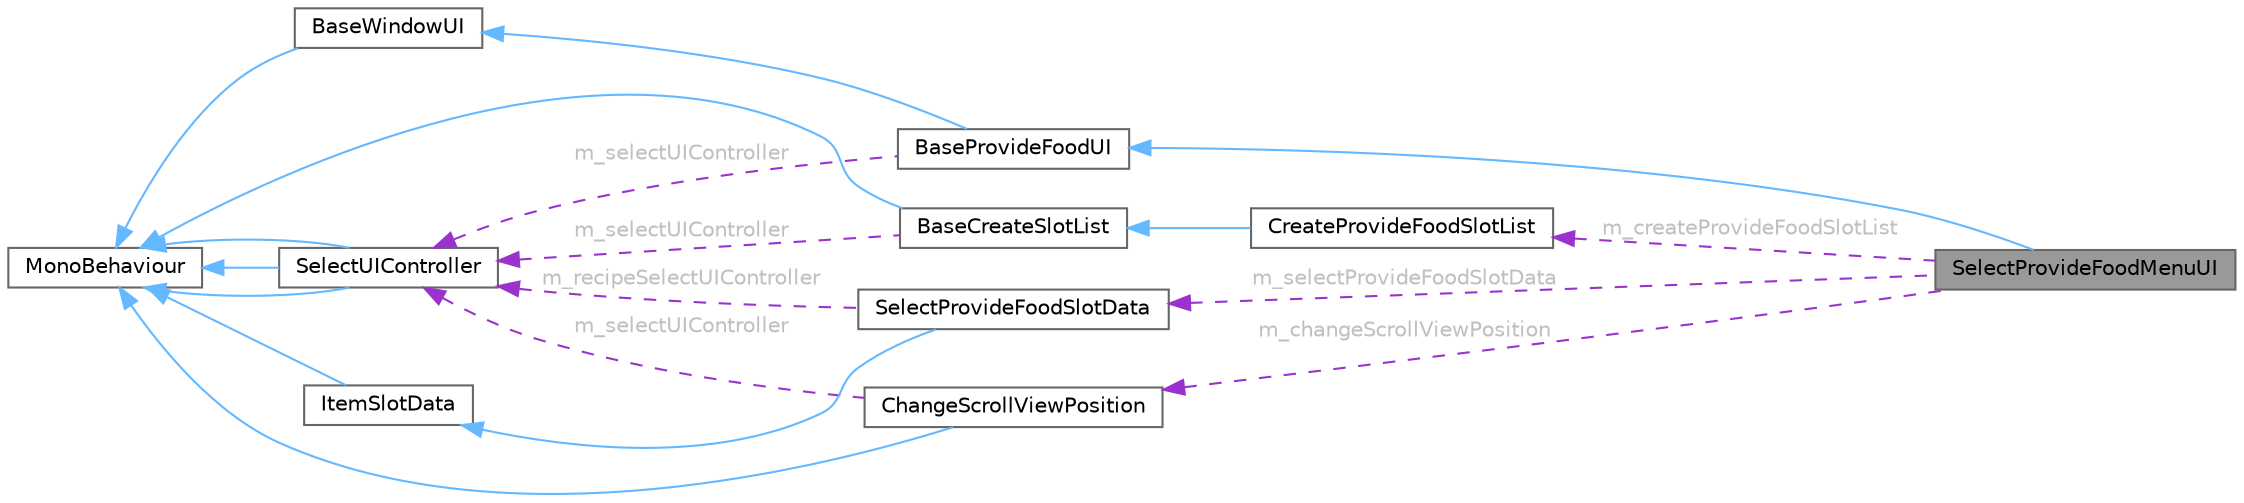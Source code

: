 digraph "SelectProvideFoodMenuUI"
{
 // LATEX_PDF_SIZE
  bgcolor="transparent";
  edge [fontname=Helvetica,fontsize=10,labelfontname=Helvetica,labelfontsize=10];
  node [fontname=Helvetica,fontsize=10,shape=box,height=0.2,width=0.4];
  rankdir="LR";
  Node1 [id="Node000001",label="SelectProvideFoodMenuUI",height=0.2,width=0.4,color="gray40", fillcolor="grey60", style="filled", fontcolor="black",tooltip=" "];
  Node2 -> Node1 [id="edge19_Node000001_Node000002",dir="back",color="steelblue1",style="solid",tooltip=" "];
  Node2 [id="Node000002",label="BaseProvideFoodUI",height=0.2,width=0.4,color="gray40", fillcolor="white", style="filled",URL="$class_base_provide_food_u_i.html",tooltip=" "];
  Node3 -> Node2 [id="edge20_Node000002_Node000003",dir="back",color="steelblue1",style="solid",tooltip=" "];
  Node3 [id="Node000003",label="BaseWindowUI",height=0.2,width=0.4,color="gray40", fillcolor="white", style="filled",URL="$class_base_window_u_i.html",tooltip=" "];
  Node4 -> Node3 [id="edge21_Node000003_Node000004",dir="back",color="steelblue1",style="solid",tooltip=" "];
  Node4 [id="Node000004",label="MonoBehaviour",height=0.2,width=0.4,color="gray40", fillcolor="white", style="filled",tooltip=" "];
  Node5 -> Node2 [id="edge22_Node000002_Node000005",dir="back",color="darkorchid3",style="dashed",tooltip=" ",label=" m_selectUIController",fontcolor="grey" ];
  Node5 [id="Node000005",label="SelectUIController",height=0.2,width=0.4,color="gray40", fillcolor="white", style="filled",URL="$class_select_u_i_controller.html",tooltip=" "];
  Node4 -> Node5 [id="edge23_Node000005_Node000004",dir="back",color="steelblue1",style="solid",tooltip=" "];
  Node4 -> Node5 [id="edge24_Node000005_Node000004",dir="back",color="steelblue1",style="solid",tooltip=" "];
  Node4 -> Node5 [id="edge25_Node000005_Node000004",dir="back",color="steelblue1",style="solid",tooltip=" "];
  Node6 -> Node1 [id="edge26_Node000001_Node000006",dir="back",color="darkorchid3",style="dashed",tooltip=" ",label=" m_createProvideFoodSlotList",fontcolor="grey" ];
  Node6 [id="Node000006",label="CreateProvideFoodSlotList",height=0.2,width=0.4,color="gray40", fillcolor="white", style="filled",URL="$class_create_provide_food_slot_list.html",tooltip=" "];
  Node7 -> Node6 [id="edge27_Node000006_Node000007",dir="back",color="steelblue1",style="solid",tooltip=" "];
  Node7 [id="Node000007",label="BaseCreateSlotList",height=0.2,width=0.4,color="gray40", fillcolor="white", style="filled",URL="$class_base_create_slot_list.html",tooltip=" "];
  Node4 -> Node7 [id="edge28_Node000007_Node000004",dir="back",color="steelblue1",style="solid",tooltip=" "];
  Node5 -> Node7 [id="edge29_Node000007_Node000005",dir="back",color="darkorchid3",style="dashed",tooltip=" ",label=" m_selectUIController",fontcolor="grey" ];
  Node8 -> Node1 [id="edge30_Node000001_Node000008",dir="back",color="darkorchid3",style="dashed",tooltip=" ",label=" m_selectProvideFoodSlotData",fontcolor="grey" ];
  Node8 [id="Node000008",label="SelectProvideFoodSlotData",height=0.2,width=0.4,color="gray40", fillcolor="white", style="filled",URL="$class_select_provide_food_slot_data.html",tooltip=" "];
  Node9 -> Node8 [id="edge31_Node000008_Node000009",dir="back",color="steelblue1",style="solid",tooltip=" "];
  Node9 [id="Node000009",label="ItemSlotData",height=0.2,width=0.4,color="gray40", fillcolor="white", style="filled",URL="$class_item_slot_data.html",tooltip=" "];
  Node4 -> Node9 [id="edge32_Node000009_Node000004",dir="back",color="steelblue1",style="solid",tooltip=" "];
  Node5 -> Node8 [id="edge33_Node000008_Node000005",dir="back",color="darkorchid3",style="dashed",tooltip=" ",label=" m_recipeSelectUIController",fontcolor="grey" ];
  Node10 -> Node1 [id="edge34_Node000001_Node000010",dir="back",color="darkorchid3",style="dashed",tooltip=" ",label=" m_changeScrollViewPosition",fontcolor="grey" ];
  Node10 [id="Node000010",label="ChangeScrollViewPosition",height=0.2,width=0.4,color="gray40", fillcolor="white", style="filled",URL="$class_change_scroll_view_position.html",tooltip=" "];
  Node4 -> Node10 [id="edge35_Node000010_Node000004",dir="back",color="steelblue1",style="solid",tooltip=" "];
  Node5 -> Node10 [id="edge36_Node000010_Node000005",dir="back",color="darkorchid3",style="dashed",tooltip=" ",label=" m_selectUIController",fontcolor="grey" ];
}
